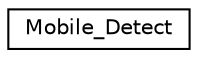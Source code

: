 digraph "Graphical Class Hierarchy"
{
  edge [fontname="Helvetica",fontsize="10",labelfontname="Helvetica",labelfontsize="10"];
  node [fontname="Helvetica",fontsize="10",shape=record];
  rankdir="LR";
  Node1 [label="Mobile_Detect",height=0.2,width=0.4,color="black", fillcolor="white", style="filled",URL="$class_mobile___detect.html"];
}
